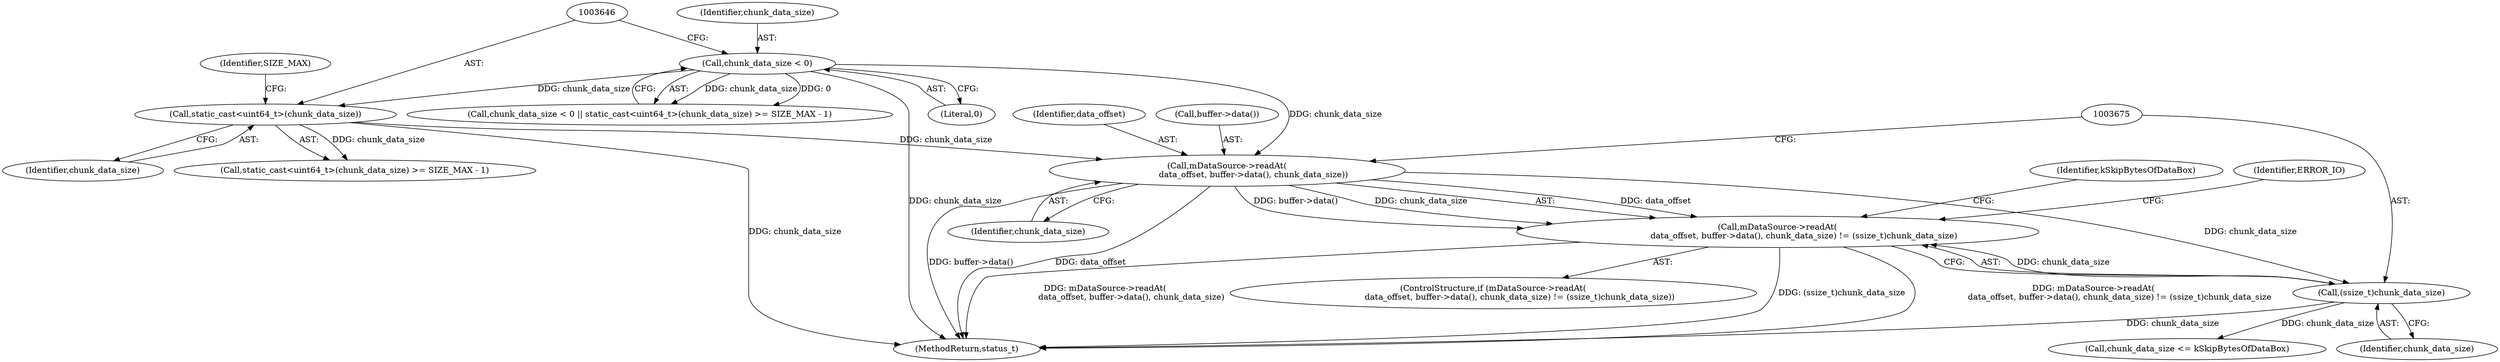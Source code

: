 digraph "0_Android_8a3a2f6ea7defe1a81bb32b3c9f3537f84749b9d@API" {
"1003669" [label="(Call,mDataSource->readAt(\n                    data_offset, buffer->data(), chunk_data_size) != (ssize_t)chunk_data_size)"];
"1003670" [label="(Call,mDataSource->readAt(\n                    data_offset, buffer->data(), chunk_data_size))"];
"1003641" [label="(Call,chunk_data_size < 0)"];
"1003645" [label="(Call,static_cast<uint64_t>(chunk_data_size))"];
"1003674" [label="(Call,(ssize_t)chunk_data_size)"];
"1003669" [label="(Call,mDataSource->readAt(\n                    data_offset, buffer->data(), chunk_data_size) != (ssize_t)chunk_data_size)"];
"1003673" [label="(Identifier,chunk_data_size)"];
"1003671" [label="(Identifier,data_offset)"];
"1003640" [label="(Call,chunk_data_size < 0 || static_cast<uint64_t>(chunk_data_size) >= SIZE_MAX - 1)"];
"1003672" [label="(Call,buffer->data())"];
"1003685" [label="(Call,chunk_data_size <= kSkipBytesOfDataBox)"];
"1003674" [label="(Call,(ssize_t)chunk_data_size)"];
"1003676" [label="(Identifier,chunk_data_size)"];
"1003668" [label="(ControlStructure,if (mDataSource->readAt(\n                    data_offset, buffer->data(), chunk_data_size) != (ssize_t)chunk_data_size))"];
"1003641" [label="(Call,chunk_data_size < 0)"];
"1003647" [label="(Identifier,chunk_data_size)"];
"1003649" [label="(Identifier,SIZE_MAX)"];
"1003682" [label="(Identifier,kSkipBytesOfDataBox)"];
"1003644" [label="(Call,static_cast<uint64_t>(chunk_data_size) >= SIZE_MAX - 1)"];
"1003923" [label="(MethodReturn,status_t)"];
"1003679" [label="(Identifier,ERROR_IO)"];
"1003670" [label="(Call,mDataSource->readAt(\n                    data_offset, buffer->data(), chunk_data_size))"];
"1003645" [label="(Call,static_cast<uint64_t>(chunk_data_size))"];
"1003642" [label="(Identifier,chunk_data_size)"];
"1003643" [label="(Literal,0)"];
"1003669" -> "1003668"  [label="AST: "];
"1003669" -> "1003674"  [label="CFG: "];
"1003670" -> "1003669"  [label="AST: "];
"1003674" -> "1003669"  [label="AST: "];
"1003679" -> "1003669"  [label="CFG: "];
"1003682" -> "1003669"  [label="CFG: "];
"1003669" -> "1003923"  [label="DDG: (ssize_t)chunk_data_size"];
"1003669" -> "1003923"  [label="DDG: mDataSource->readAt(\n                    data_offset, buffer->data(), chunk_data_size) != (ssize_t)chunk_data_size"];
"1003669" -> "1003923"  [label="DDG: mDataSource->readAt(\n                    data_offset, buffer->data(), chunk_data_size)"];
"1003670" -> "1003669"  [label="DDG: data_offset"];
"1003670" -> "1003669"  [label="DDG: buffer->data()"];
"1003670" -> "1003669"  [label="DDG: chunk_data_size"];
"1003674" -> "1003669"  [label="DDG: chunk_data_size"];
"1003670" -> "1003673"  [label="CFG: "];
"1003671" -> "1003670"  [label="AST: "];
"1003672" -> "1003670"  [label="AST: "];
"1003673" -> "1003670"  [label="AST: "];
"1003675" -> "1003670"  [label="CFG: "];
"1003670" -> "1003923"  [label="DDG: data_offset"];
"1003670" -> "1003923"  [label="DDG: buffer->data()"];
"1003641" -> "1003670"  [label="DDG: chunk_data_size"];
"1003645" -> "1003670"  [label="DDG: chunk_data_size"];
"1003670" -> "1003674"  [label="DDG: chunk_data_size"];
"1003641" -> "1003640"  [label="AST: "];
"1003641" -> "1003643"  [label="CFG: "];
"1003642" -> "1003641"  [label="AST: "];
"1003643" -> "1003641"  [label="AST: "];
"1003646" -> "1003641"  [label="CFG: "];
"1003640" -> "1003641"  [label="CFG: "];
"1003641" -> "1003923"  [label="DDG: chunk_data_size"];
"1003641" -> "1003640"  [label="DDG: chunk_data_size"];
"1003641" -> "1003640"  [label="DDG: 0"];
"1003641" -> "1003645"  [label="DDG: chunk_data_size"];
"1003645" -> "1003644"  [label="AST: "];
"1003645" -> "1003647"  [label="CFG: "];
"1003646" -> "1003645"  [label="AST: "];
"1003647" -> "1003645"  [label="AST: "];
"1003649" -> "1003645"  [label="CFG: "];
"1003645" -> "1003923"  [label="DDG: chunk_data_size"];
"1003645" -> "1003644"  [label="DDG: chunk_data_size"];
"1003674" -> "1003676"  [label="CFG: "];
"1003675" -> "1003674"  [label="AST: "];
"1003676" -> "1003674"  [label="AST: "];
"1003674" -> "1003923"  [label="DDG: chunk_data_size"];
"1003674" -> "1003685"  [label="DDG: chunk_data_size"];
}
